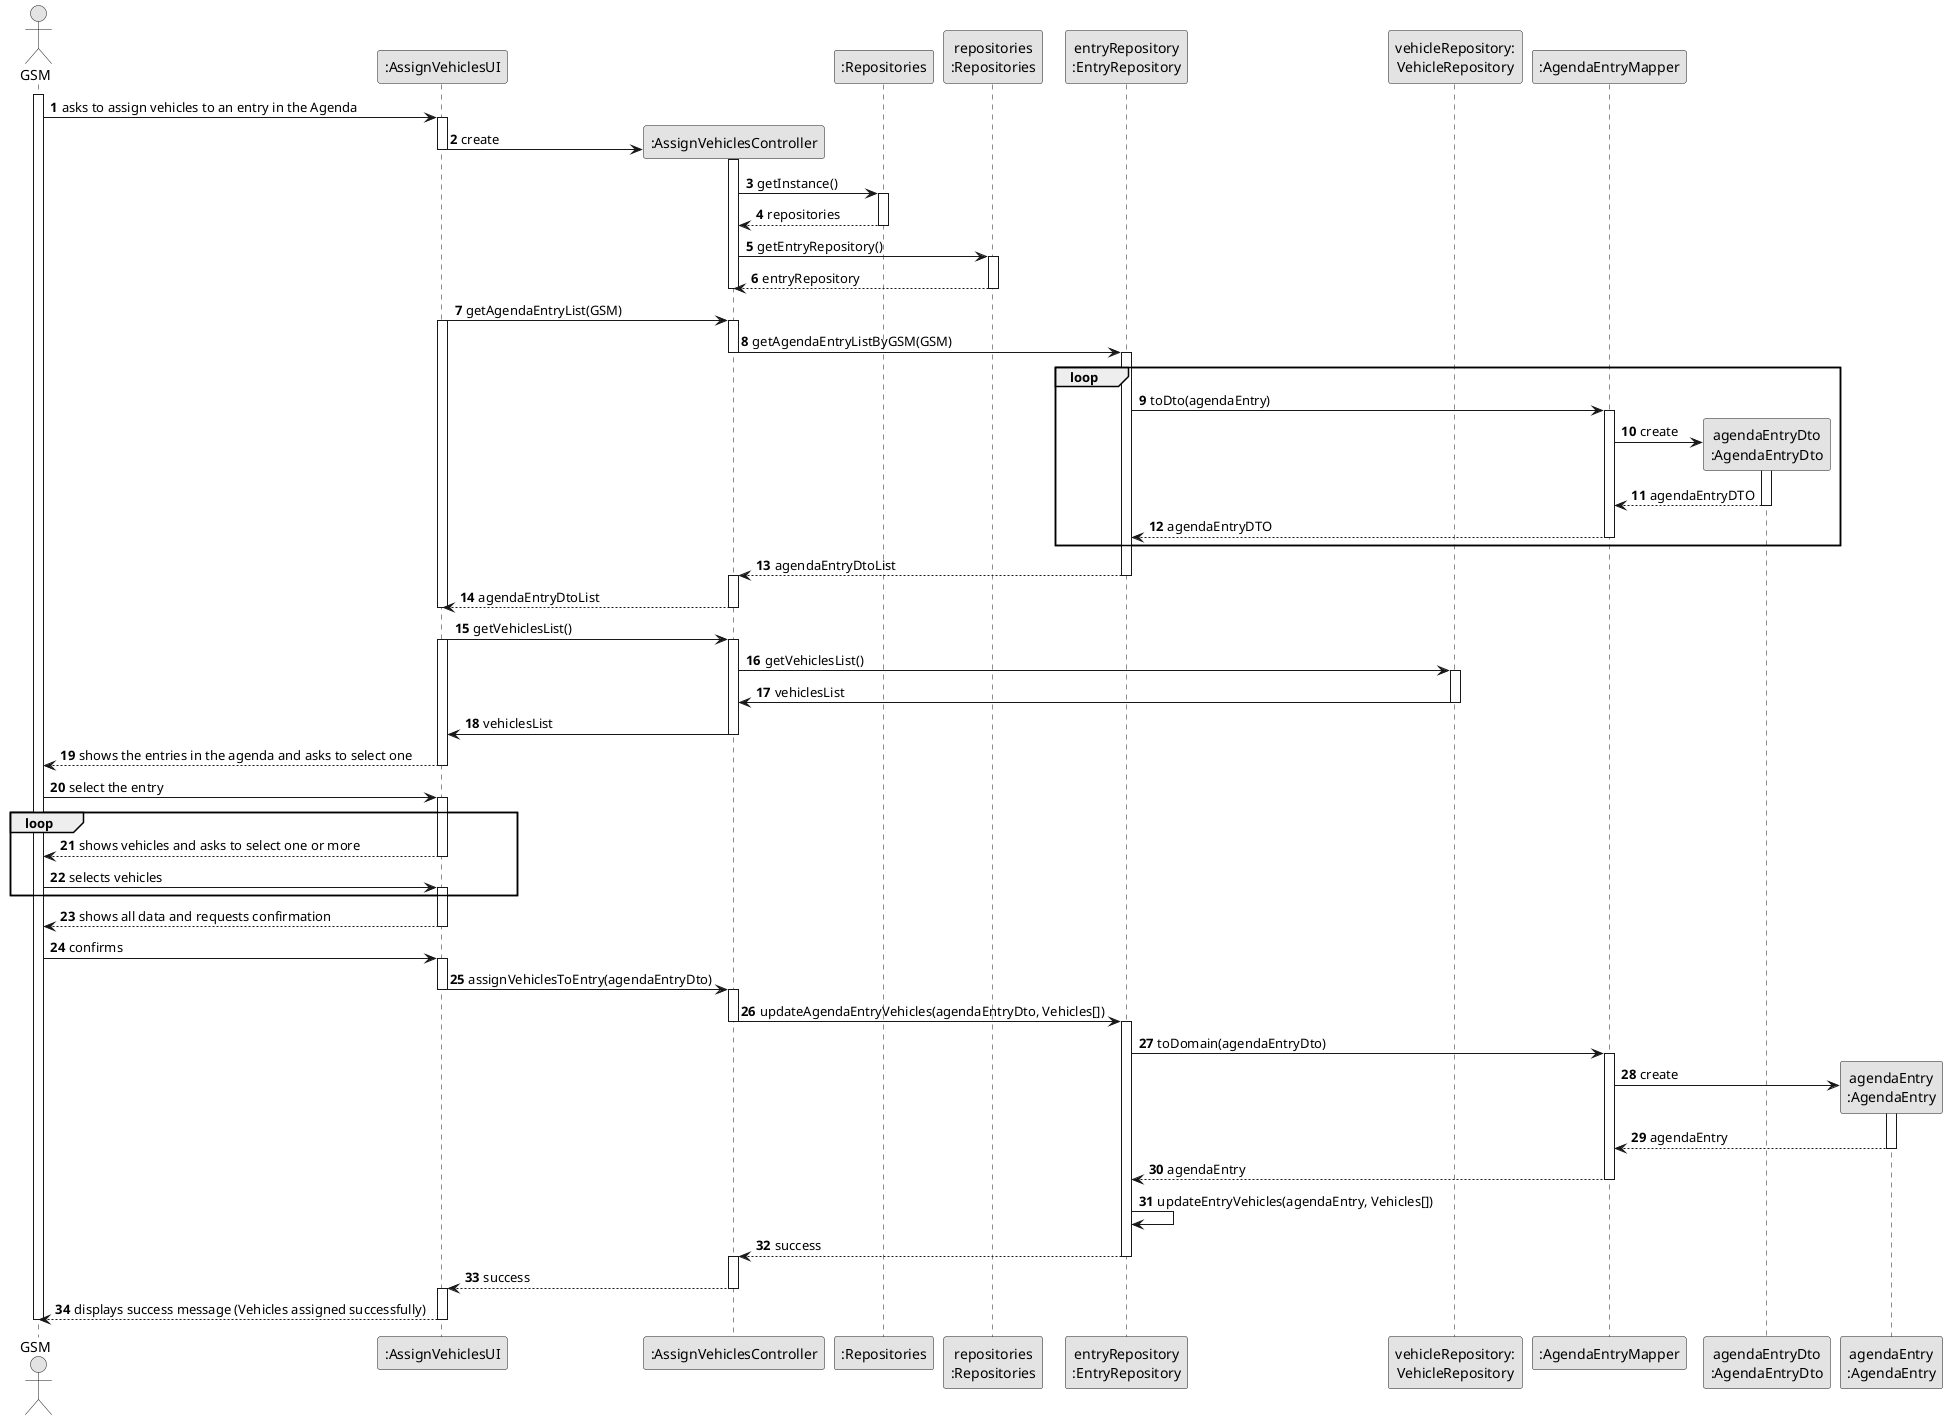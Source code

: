 
@startuml
skinparam monochrome true
skinparam packageStyle rectangle
skinparam shadowing false

'title System Sequence Diagram (SSD) - US026

autonumber

actor "GSM" as GSM
participant ":AssignVehiclesUI" as UI
participant ":AssignVehiclesController" as CTRL
participant ":Repositories" as RepositorySingleton
participant "repositories\n:Repositories" as PLAT
participant "entryRepository\n:EntryRepository" as EntryRepo
participant "vehicleRepository:\nVehicleRepository" as VehicleRepository
participant ":AgendaEntryMapper" as AgendaEntryMapper
participant "agendaEntryDto\n:AgendaEntryDto" as AgendaEntryDto
participant "agendaEntry\n:AgendaEntry" as AgendaEntry

activate GSM

    GSM -> UI : asks to assign vehicles to an entry in the Agenda
    activate UI

        UI -> CTRL** : create
        deactivate UI
                activate CTRL

                    CTRL -> RepositorySingleton : getInstance()
                    activate RepositorySingleton

                        RepositorySingleton --> CTRL : repositories
                    deactivate RepositorySingleton

                    CTRL -> PLAT : getEntryRepository()
                    activate PLAT

                        PLAT --> CTRL : entryRepository
                    deactivate PLAT

                     deactivate CTRL

                deactivate UI

        UI -> CTRL: getAgendaEntryList(GSM)
                        activate UI
                        activate CTRL

                            CTRL -> EntryRepo: getAgendaEntryListByGSM(GSM)
                            deactivate CTRL
                            activate EntryRepo

                            loop

                            EntryRepo -> AgendaEntryMapper : toDto(agendaEntry)
                            activate AgendaEntryMapper

                                AgendaEntryMapper -> AgendaEntryDto** : create
                                activate AgendaEntryDto

                                AgendaEntryDto --> AgendaEntryMapper : agendaEntryDTO
                                deactivate AgendaEntryDto

                            AgendaEntryMapper --> EntryRepo : agendaEntryDTO
                            deactivate AgendaEntryMapper
                            end

                            EntryRepo --> CTRL : agendaEntryDtoList
                            deactivate EntryRepo
                            activate CTRL

                        CTRL --> UI : agendaEntryDtoList
                        deactivate CTRL
                        deactivate UI

        UI -> CTRL : getVehiclesList()
                activate UI
                activate CTRL

                CTRL -> VehicleRepository : getVehiclesList()
                activate VehicleRepository

                VehicleRepository -> CTRL : vehiclesList
                deactivate VehicleRepository

                CTRL -> UI : vehiclesList
                deactivate CTRL

    UI --> GSM : shows the entries in the agenda and asks to select one
        deactivate UI

    GSM -> UI : select the entry
    activate UI

    loop

    UI --> GSM : shows vehicles and asks to select one or more
    deactivate UI

    GSM -> UI: selects vehicles
    activate UI

    end loop

    UI --> GSM : shows all data and requests confirmation
    deactivate UI

    GSM -> UI: confirms
    activate UI

        UI -> CTRL : assignVehiclesToEntry(agendaEntryDto)
                        deactivate UI
                        activate CTRL


                            CTRL -> EntryRepo : updateAgendaEntryVehicles(agendaEntryDto, Vehicles[])
                            deactivate CTRL
                            activate EntryRepo

                            EntryRepo -> AgendaEntryMapper : toDomain(agendaEntryDto)
                            activate AgendaEntryMapper

                                AgendaEntryMapper -> AgendaEntry** : create
                                activate AgendaEntry

                                AgendaEntry --> AgendaEntryMapper : agendaEntry
                                deactivate AgendaEntry

                            AgendaEntryMapper --> EntryRepo : agendaEntry
                            deactivate AgendaEntryMapper

                                EntryRepo -> EntryRepo : updateEntryVehicles(agendaEntry, Vehicles[])

                            EntryRepo --> CTRL : success
                            deactivate EntryRepo
                            activate CTRL

        CTRL --> UI : success
        deactivate CTRL
        activate UI

    UI --> GSM : displays success message (Vehicles assigned successfully)
    deactivate UI

deactivate GSM

@enduml
